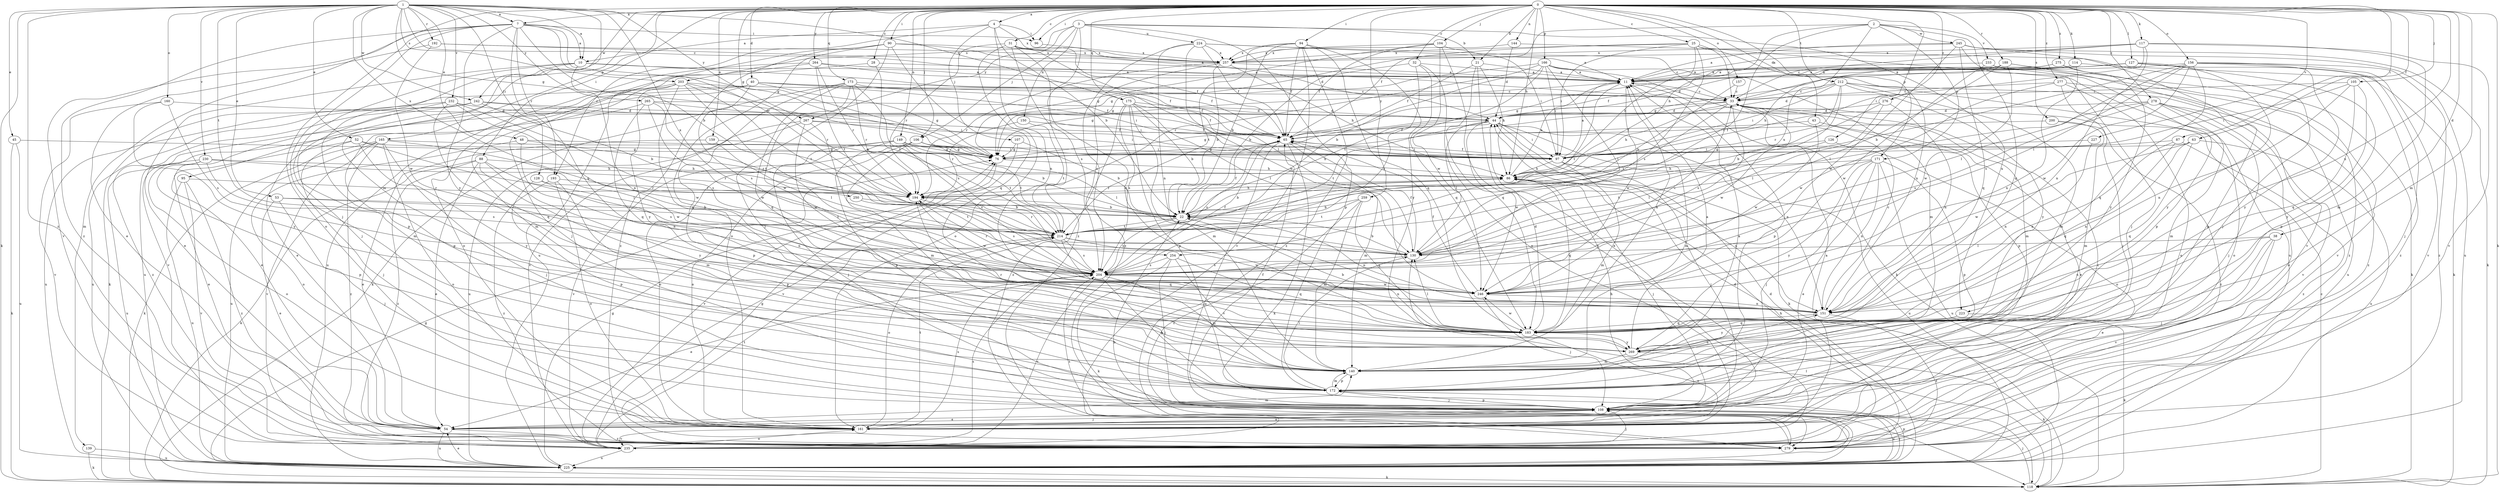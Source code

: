 strict digraph  {
0;
1;
2;
3;
4;
7;
10;
11;
21;
22;
25;
28;
31;
32;
33;
38;
40;
43;
44;
45;
48;
52;
53;
54;
63;
65;
76;
86;
87;
88;
90;
94;
95;
96;
97;
104;
105;
106;
107;
108;
114;
117;
118;
126;
127;
128;
130;
139;
140;
144;
149;
150;
151;
156;
157;
159;
160;
161;
165;
166;
171;
172;
173;
175;
183;
188;
192;
193;
194;
200;
203;
204;
212;
214;
223;
224;
225;
227;
230;
232;
233;
235;
242;
245;
246;
250;
254;
257;
259;
264;
265;
267;
269;
275;
276;
277;
278;
279;
0 -> 4  [label=a];
0 -> 7  [label=a];
0 -> 21  [label=b];
0 -> 25  [label=c];
0 -> 28  [label=c];
0 -> 31  [label=c];
0 -> 32  [label=c];
0 -> 38  [label=d];
0 -> 40  [label=d];
0 -> 43  [label=d];
0 -> 63  [label=f];
0 -> 76  [label=g];
0 -> 86  [label=h];
0 -> 87  [label=i];
0 -> 88  [label=i];
0 -> 90  [label=i];
0 -> 94  [label=i];
0 -> 95  [label=i];
0 -> 96  [label=i];
0 -> 104  [label=j];
0 -> 105  [label=j];
0 -> 106  [label=j];
0 -> 114  [label=k];
0 -> 117  [label=k];
0 -> 118  [label=k];
0 -> 126  [label=l];
0 -> 127  [label=l];
0 -> 139  [label=m];
0 -> 140  [label=m];
0 -> 144  [label=n];
0 -> 149  [label=n];
0 -> 156  [label=o];
0 -> 157  [label=o];
0 -> 159  [label=o];
0 -> 165  [label=p];
0 -> 166  [label=p];
0 -> 171  [label=p];
0 -> 173  [label=q];
0 -> 175  [label=q];
0 -> 188  [label=r];
0 -> 200  [label=s];
0 -> 212  [label=t];
0 -> 223  [label=u];
0 -> 227  [label=v];
0 -> 242  [label=w];
0 -> 259  [label=y];
0 -> 264  [label=y];
0 -> 275  [label=z];
0 -> 276  [label=z];
0 -> 277  [label=z];
0 -> 278  [label=z];
1 -> 7  [label=a];
1 -> 10  [label=a];
1 -> 33  [label=c];
1 -> 45  [label=e];
1 -> 48  [label=e];
1 -> 52  [label=e];
1 -> 53  [label=e];
1 -> 76  [label=g];
1 -> 118  [label=k];
1 -> 128  [label=l];
1 -> 140  [label=m];
1 -> 160  [label=o];
1 -> 175  [label=q];
1 -> 192  [label=r];
1 -> 203  [label=s];
1 -> 214  [label=t];
1 -> 230  [label=v];
1 -> 232  [label=v];
1 -> 242  [label=w];
1 -> 250  [label=x];
1 -> 254  [label=x];
1 -> 265  [label=y];
1 -> 267  [label=y];
1 -> 279  [label=z];
2 -> 65  [label=f];
2 -> 86  [label=h];
2 -> 171  [label=p];
2 -> 183  [label=q];
2 -> 214  [label=t];
2 -> 233  [label=v];
2 -> 245  [label=w];
2 -> 254  [label=x];
3 -> 21  [label=b];
3 -> 106  [label=j];
3 -> 150  [label=n];
3 -> 172  [label=p];
3 -> 203  [label=s];
3 -> 223  [label=u];
3 -> 224  [label=u];
3 -> 267  [label=y];
3 -> 279  [label=z];
4 -> 10  [label=a];
4 -> 22  [label=b];
4 -> 96  [label=i];
4 -> 107  [label=j];
4 -> 151  [label=n];
4 -> 193  [label=r];
4 -> 257  [label=x];
7 -> 10  [label=a];
7 -> 22  [label=b];
7 -> 76  [label=g];
7 -> 96  [label=i];
7 -> 108  [label=j];
7 -> 161  [label=o];
7 -> 183  [label=q];
7 -> 193  [label=r];
7 -> 194  [label=r];
7 -> 235  [label=v];
7 -> 269  [label=y];
7 -> 279  [label=z];
10 -> 11  [label=a];
10 -> 54  [label=e];
10 -> 65  [label=f];
10 -> 108  [label=j];
10 -> 151  [label=n];
10 -> 172  [label=p];
11 -> 33  [label=c];
11 -> 76  [label=g];
11 -> 172  [label=p];
11 -> 214  [label=t];
11 -> 246  [label=w];
21 -> 11  [label=a];
21 -> 54  [label=e];
21 -> 65  [label=f];
21 -> 86  [label=h];
21 -> 183  [label=q];
22 -> 65  [label=f];
22 -> 151  [label=n];
22 -> 204  [label=s];
22 -> 214  [label=t];
25 -> 33  [label=c];
25 -> 76  [label=g];
25 -> 86  [label=h];
25 -> 97  [label=i];
25 -> 151  [label=n];
25 -> 204  [label=s];
25 -> 225  [label=u];
25 -> 257  [label=x];
28 -> 11  [label=a];
28 -> 161  [label=o];
28 -> 214  [label=t];
31 -> 65  [label=f];
31 -> 130  [label=l];
31 -> 161  [label=o];
31 -> 183  [label=q];
31 -> 194  [label=r];
31 -> 204  [label=s];
31 -> 257  [label=x];
32 -> 11  [label=a];
32 -> 22  [label=b];
32 -> 161  [label=o];
32 -> 183  [label=q];
32 -> 204  [label=s];
33 -> 44  [label=d];
33 -> 65  [label=f];
33 -> 86  [label=h];
33 -> 140  [label=m];
33 -> 172  [label=p];
33 -> 204  [label=s];
33 -> 214  [label=t];
33 -> 246  [label=w];
38 -> 54  [label=e];
38 -> 108  [label=j];
38 -> 130  [label=l];
38 -> 151  [label=n];
38 -> 235  [label=v];
40 -> 33  [label=c];
40 -> 65  [label=f];
40 -> 76  [label=g];
40 -> 97  [label=i];
40 -> 118  [label=k];
40 -> 204  [label=s];
40 -> 225  [label=u];
40 -> 235  [label=v];
43 -> 54  [label=e];
43 -> 65  [label=f];
43 -> 246  [label=w];
44 -> 65  [label=f];
44 -> 76  [label=g];
44 -> 97  [label=i];
44 -> 118  [label=k];
44 -> 130  [label=l];
44 -> 140  [label=m];
44 -> 151  [label=n];
44 -> 214  [label=t];
44 -> 246  [label=w];
45 -> 76  [label=g];
45 -> 118  [label=k];
45 -> 225  [label=u];
48 -> 97  [label=i];
48 -> 151  [label=n];
48 -> 161  [label=o];
48 -> 194  [label=r];
52 -> 54  [label=e];
52 -> 76  [label=g];
52 -> 108  [label=j];
52 -> 130  [label=l];
52 -> 269  [label=y];
53 -> 22  [label=b];
53 -> 54  [label=e];
53 -> 108  [label=j];
53 -> 214  [label=t];
54 -> 108  [label=j];
54 -> 140  [label=m];
54 -> 225  [label=u];
54 -> 279  [label=z];
63 -> 76  [label=g];
63 -> 151  [label=n];
63 -> 183  [label=q];
63 -> 225  [label=u];
63 -> 246  [label=w];
65 -> 76  [label=g];
65 -> 97  [label=i];
65 -> 118  [label=k];
65 -> 140  [label=m];
65 -> 204  [label=s];
65 -> 225  [label=u];
76 -> 86  [label=h];
76 -> 235  [label=v];
86 -> 11  [label=a];
86 -> 22  [label=b];
86 -> 108  [label=j];
86 -> 151  [label=n];
86 -> 183  [label=q];
86 -> 194  [label=r];
87 -> 97  [label=i];
87 -> 151  [label=n];
87 -> 183  [label=q];
87 -> 279  [label=z];
88 -> 54  [label=e];
88 -> 86  [label=h];
88 -> 118  [label=k];
88 -> 140  [label=m];
88 -> 204  [label=s];
88 -> 269  [label=y];
88 -> 279  [label=z];
90 -> 44  [label=d];
90 -> 108  [label=j];
90 -> 161  [label=o];
90 -> 183  [label=q];
90 -> 225  [label=u];
90 -> 257  [label=x];
90 -> 279  [label=z];
94 -> 22  [label=b];
94 -> 65  [label=f];
94 -> 183  [label=q];
94 -> 214  [label=t];
94 -> 235  [label=v];
94 -> 257  [label=x];
94 -> 269  [label=y];
94 -> 279  [label=z];
95 -> 194  [label=r];
95 -> 225  [label=u];
95 -> 235  [label=v];
95 -> 279  [label=z];
96 -> 257  [label=x];
97 -> 11  [label=a];
97 -> 65  [label=f];
97 -> 86  [label=h];
97 -> 108  [label=j];
97 -> 140  [label=m];
97 -> 225  [label=u];
104 -> 65  [label=f];
104 -> 76  [label=g];
104 -> 97  [label=i];
104 -> 235  [label=v];
104 -> 246  [label=w];
104 -> 257  [label=x];
105 -> 33  [label=c];
105 -> 97  [label=i];
105 -> 151  [label=n];
105 -> 183  [label=q];
105 -> 269  [label=y];
106 -> 76  [label=g];
106 -> 130  [label=l];
106 -> 140  [label=m];
106 -> 161  [label=o];
106 -> 214  [label=t];
106 -> 235  [label=v];
107 -> 22  [label=b];
107 -> 76  [label=g];
107 -> 235  [label=v];
108 -> 54  [label=e];
108 -> 65  [label=f];
108 -> 86  [label=h];
108 -> 161  [label=o];
108 -> 172  [label=p];
108 -> 225  [label=u];
114 -> 11  [label=a];
114 -> 44  [label=d];
114 -> 151  [label=n];
114 -> 279  [label=z];
117 -> 11  [label=a];
117 -> 33  [label=c];
117 -> 97  [label=i];
117 -> 140  [label=m];
117 -> 151  [label=n];
117 -> 235  [label=v];
117 -> 257  [label=x];
118 -> 33  [label=c];
118 -> 76  [label=g];
118 -> 108  [label=j];
118 -> 130  [label=l];
126 -> 97  [label=i];
126 -> 130  [label=l];
126 -> 161  [label=o];
127 -> 11  [label=a];
127 -> 33  [label=c];
127 -> 76  [label=g];
127 -> 118  [label=k];
127 -> 172  [label=p];
127 -> 269  [label=y];
128 -> 151  [label=n];
128 -> 172  [label=p];
128 -> 194  [label=r];
130 -> 22  [label=b];
130 -> 65  [label=f];
130 -> 204  [label=s];
139 -> 118  [label=k];
139 -> 225  [label=u];
140 -> 151  [label=n];
140 -> 172  [label=p];
144 -> 44  [label=d];
144 -> 108  [label=j];
144 -> 257  [label=x];
149 -> 22  [label=b];
149 -> 76  [label=g];
149 -> 86  [label=h];
149 -> 108  [label=j];
149 -> 161  [label=o];
149 -> 172  [label=p];
149 -> 204  [label=s];
149 -> 214  [label=t];
150 -> 65  [label=f];
150 -> 194  [label=r];
150 -> 214  [label=t];
151 -> 33  [label=c];
151 -> 183  [label=q];
151 -> 279  [label=z];
156 -> 11  [label=a];
156 -> 22  [label=b];
156 -> 108  [label=j];
156 -> 130  [label=l];
156 -> 183  [label=q];
156 -> 204  [label=s];
156 -> 235  [label=v];
156 -> 246  [label=w];
156 -> 269  [label=y];
156 -> 279  [label=z];
157 -> 22  [label=b];
157 -> 33  [label=c];
159 -> 54  [label=e];
159 -> 76  [label=g];
159 -> 130  [label=l];
160 -> 44  [label=d];
160 -> 204  [label=s];
160 -> 235  [label=v];
160 -> 269  [label=y];
161 -> 11  [label=a];
161 -> 33  [label=c];
161 -> 204  [label=s];
161 -> 214  [label=t];
161 -> 235  [label=v];
165 -> 97  [label=i];
165 -> 108  [label=j];
165 -> 118  [label=k];
165 -> 161  [label=o];
165 -> 225  [label=u];
165 -> 235  [label=v];
165 -> 246  [label=w];
165 -> 279  [label=z];
166 -> 11  [label=a];
166 -> 22  [label=b];
166 -> 76  [label=g];
166 -> 97  [label=i];
166 -> 118  [label=k];
166 -> 130  [label=l];
166 -> 140  [label=m];
166 -> 194  [label=r];
166 -> 214  [label=t];
171 -> 54  [label=e];
171 -> 86  [label=h];
171 -> 108  [label=j];
171 -> 151  [label=n];
171 -> 172  [label=p];
171 -> 214  [label=t];
171 -> 225  [label=u];
171 -> 269  [label=y];
172 -> 11  [label=a];
172 -> 108  [label=j];
172 -> 130  [label=l];
172 -> 140  [label=m];
173 -> 33  [label=c];
173 -> 65  [label=f];
173 -> 118  [label=k];
173 -> 183  [label=q];
173 -> 194  [label=r];
173 -> 204  [label=s];
173 -> 235  [label=v];
173 -> 246  [label=w];
175 -> 22  [label=b];
175 -> 44  [label=d];
175 -> 65  [label=f];
175 -> 130  [label=l];
175 -> 140  [label=m];
175 -> 172  [label=p];
175 -> 204  [label=s];
175 -> 279  [label=z];
183 -> 11  [label=a];
183 -> 22  [label=b];
183 -> 44  [label=d];
183 -> 130  [label=l];
183 -> 161  [label=o];
183 -> 246  [label=w];
183 -> 269  [label=y];
188 -> 11  [label=a];
188 -> 76  [label=g];
188 -> 86  [label=h];
188 -> 118  [label=k];
188 -> 130  [label=l];
188 -> 172  [label=p];
188 -> 246  [label=w];
192 -> 11  [label=a];
192 -> 54  [label=e];
192 -> 246  [label=w];
192 -> 257  [label=x];
193 -> 161  [label=o];
193 -> 172  [label=p];
193 -> 194  [label=r];
193 -> 279  [label=z];
194 -> 22  [label=b];
194 -> 86  [label=h];
194 -> 204  [label=s];
194 -> 246  [label=w];
200 -> 65  [label=f];
200 -> 140  [label=m];
200 -> 279  [label=z];
203 -> 33  [label=c];
203 -> 54  [label=e];
203 -> 140  [label=m];
203 -> 183  [label=q];
203 -> 194  [label=r];
203 -> 204  [label=s];
203 -> 214  [label=t];
203 -> 269  [label=y];
204 -> 33  [label=c];
204 -> 54  [label=e];
204 -> 65  [label=f];
204 -> 140  [label=m];
204 -> 151  [label=n];
204 -> 172  [label=p];
204 -> 194  [label=r];
204 -> 235  [label=v];
204 -> 246  [label=w];
212 -> 33  [label=c];
212 -> 44  [label=d];
212 -> 97  [label=i];
212 -> 130  [label=l];
212 -> 140  [label=m];
212 -> 161  [label=o];
212 -> 194  [label=r];
212 -> 269  [label=y];
212 -> 279  [label=z];
214 -> 130  [label=l];
214 -> 161  [label=o];
214 -> 183  [label=q];
214 -> 194  [label=r];
214 -> 204  [label=s];
214 -> 246  [label=w];
223 -> 118  [label=k];
223 -> 183  [label=q];
223 -> 269  [label=y];
224 -> 11  [label=a];
224 -> 33  [label=c];
224 -> 65  [label=f];
224 -> 151  [label=n];
224 -> 246  [label=w];
224 -> 257  [label=x];
224 -> 279  [label=z];
225 -> 22  [label=b];
225 -> 44  [label=d];
225 -> 54  [label=e];
225 -> 76  [label=g];
225 -> 108  [label=j];
225 -> 118  [label=k];
225 -> 172  [label=p];
227 -> 97  [label=i];
227 -> 151  [label=n];
230 -> 86  [label=h];
230 -> 161  [label=o];
230 -> 172  [label=p];
230 -> 194  [label=r];
230 -> 204  [label=s];
230 -> 225  [label=u];
232 -> 44  [label=d];
232 -> 140  [label=m];
232 -> 183  [label=q];
232 -> 204  [label=s];
232 -> 225  [label=u];
232 -> 246  [label=w];
233 -> 11  [label=a];
233 -> 172  [label=p];
233 -> 246  [label=w];
233 -> 279  [label=z];
235 -> 86  [label=h];
235 -> 108  [label=j];
235 -> 161  [label=o];
235 -> 204  [label=s];
235 -> 214  [label=t];
235 -> 225  [label=u];
242 -> 22  [label=b];
242 -> 44  [label=d];
242 -> 54  [label=e];
242 -> 97  [label=i];
242 -> 225  [label=u];
242 -> 279  [label=z];
245 -> 11  [label=a];
245 -> 108  [label=j];
245 -> 118  [label=k];
245 -> 183  [label=q];
245 -> 225  [label=u];
245 -> 235  [label=v];
245 -> 246  [label=w];
245 -> 257  [label=x];
246 -> 65  [label=f];
246 -> 108  [label=j];
246 -> 151  [label=n];
250 -> 22  [label=b];
250 -> 214  [label=t];
254 -> 108  [label=j];
254 -> 118  [label=k];
254 -> 140  [label=v];
254 -> 183  [label=q];
254 -> 204  [label=s];
257 -> 11  [label=a];
257 -> 22  [label=b];
257 -> 86  [label=h];
257 -> 194  [label=r];
257 -> 204  [label=s];
259 -> 22  [label=b];
259 -> 140  [label=m];
259 -> 183  [label=q];
259 -> 214  [label=t];
259 -> 279  [label=z];
264 -> 11  [label=a];
264 -> 65  [label=f];
264 -> 108  [label=j];
264 -> 194  [label=r];
264 -> 214  [label=t];
264 -> 225  [label=u];
265 -> 44  [label=d];
265 -> 97  [label=i];
265 -> 172  [label=p];
265 -> 183  [label=q];
265 -> 214  [label=t];
265 -> 246  [label=w];
267 -> 65  [label=f];
267 -> 97  [label=i];
267 -> 130  [label=l];
267 -> 172  [label=p];
267 -> 225  [label=u];
267 -> 246  [label=w];
269 -> 11  [label=a];
269 -> 118  [label=k];
269 -> 140  [label=m];
269 -> 194  [label=r];
275 -> 11  [label=a];
275 -> 65  [label=f];
275 -> 235  [label=v];
275 -> 269  [label=y];
276 -> 22  [label=b];
276 -> 44  [label=d];
276 -> 130  [label=l];
276 -> 151  [label=n];
277 -> 33  [label=c];
277 -> 108  [label=j];
277 -> 161  [label=o];
277 -> 225  [label=u];
277 -> 246  [label=w];
278 -> 44  [label=d];
278 -> 108  [label=j];
278 -> 130  [label=l];
278 -> 140  [label=m];
278 -> 161  [label=o];
278 -> 204  [label=s];
278 -> 235  [label=v];
279 -> 44  [label=d];
279 -> 76  [label=g];
279 -> 204  [label=s];
}
